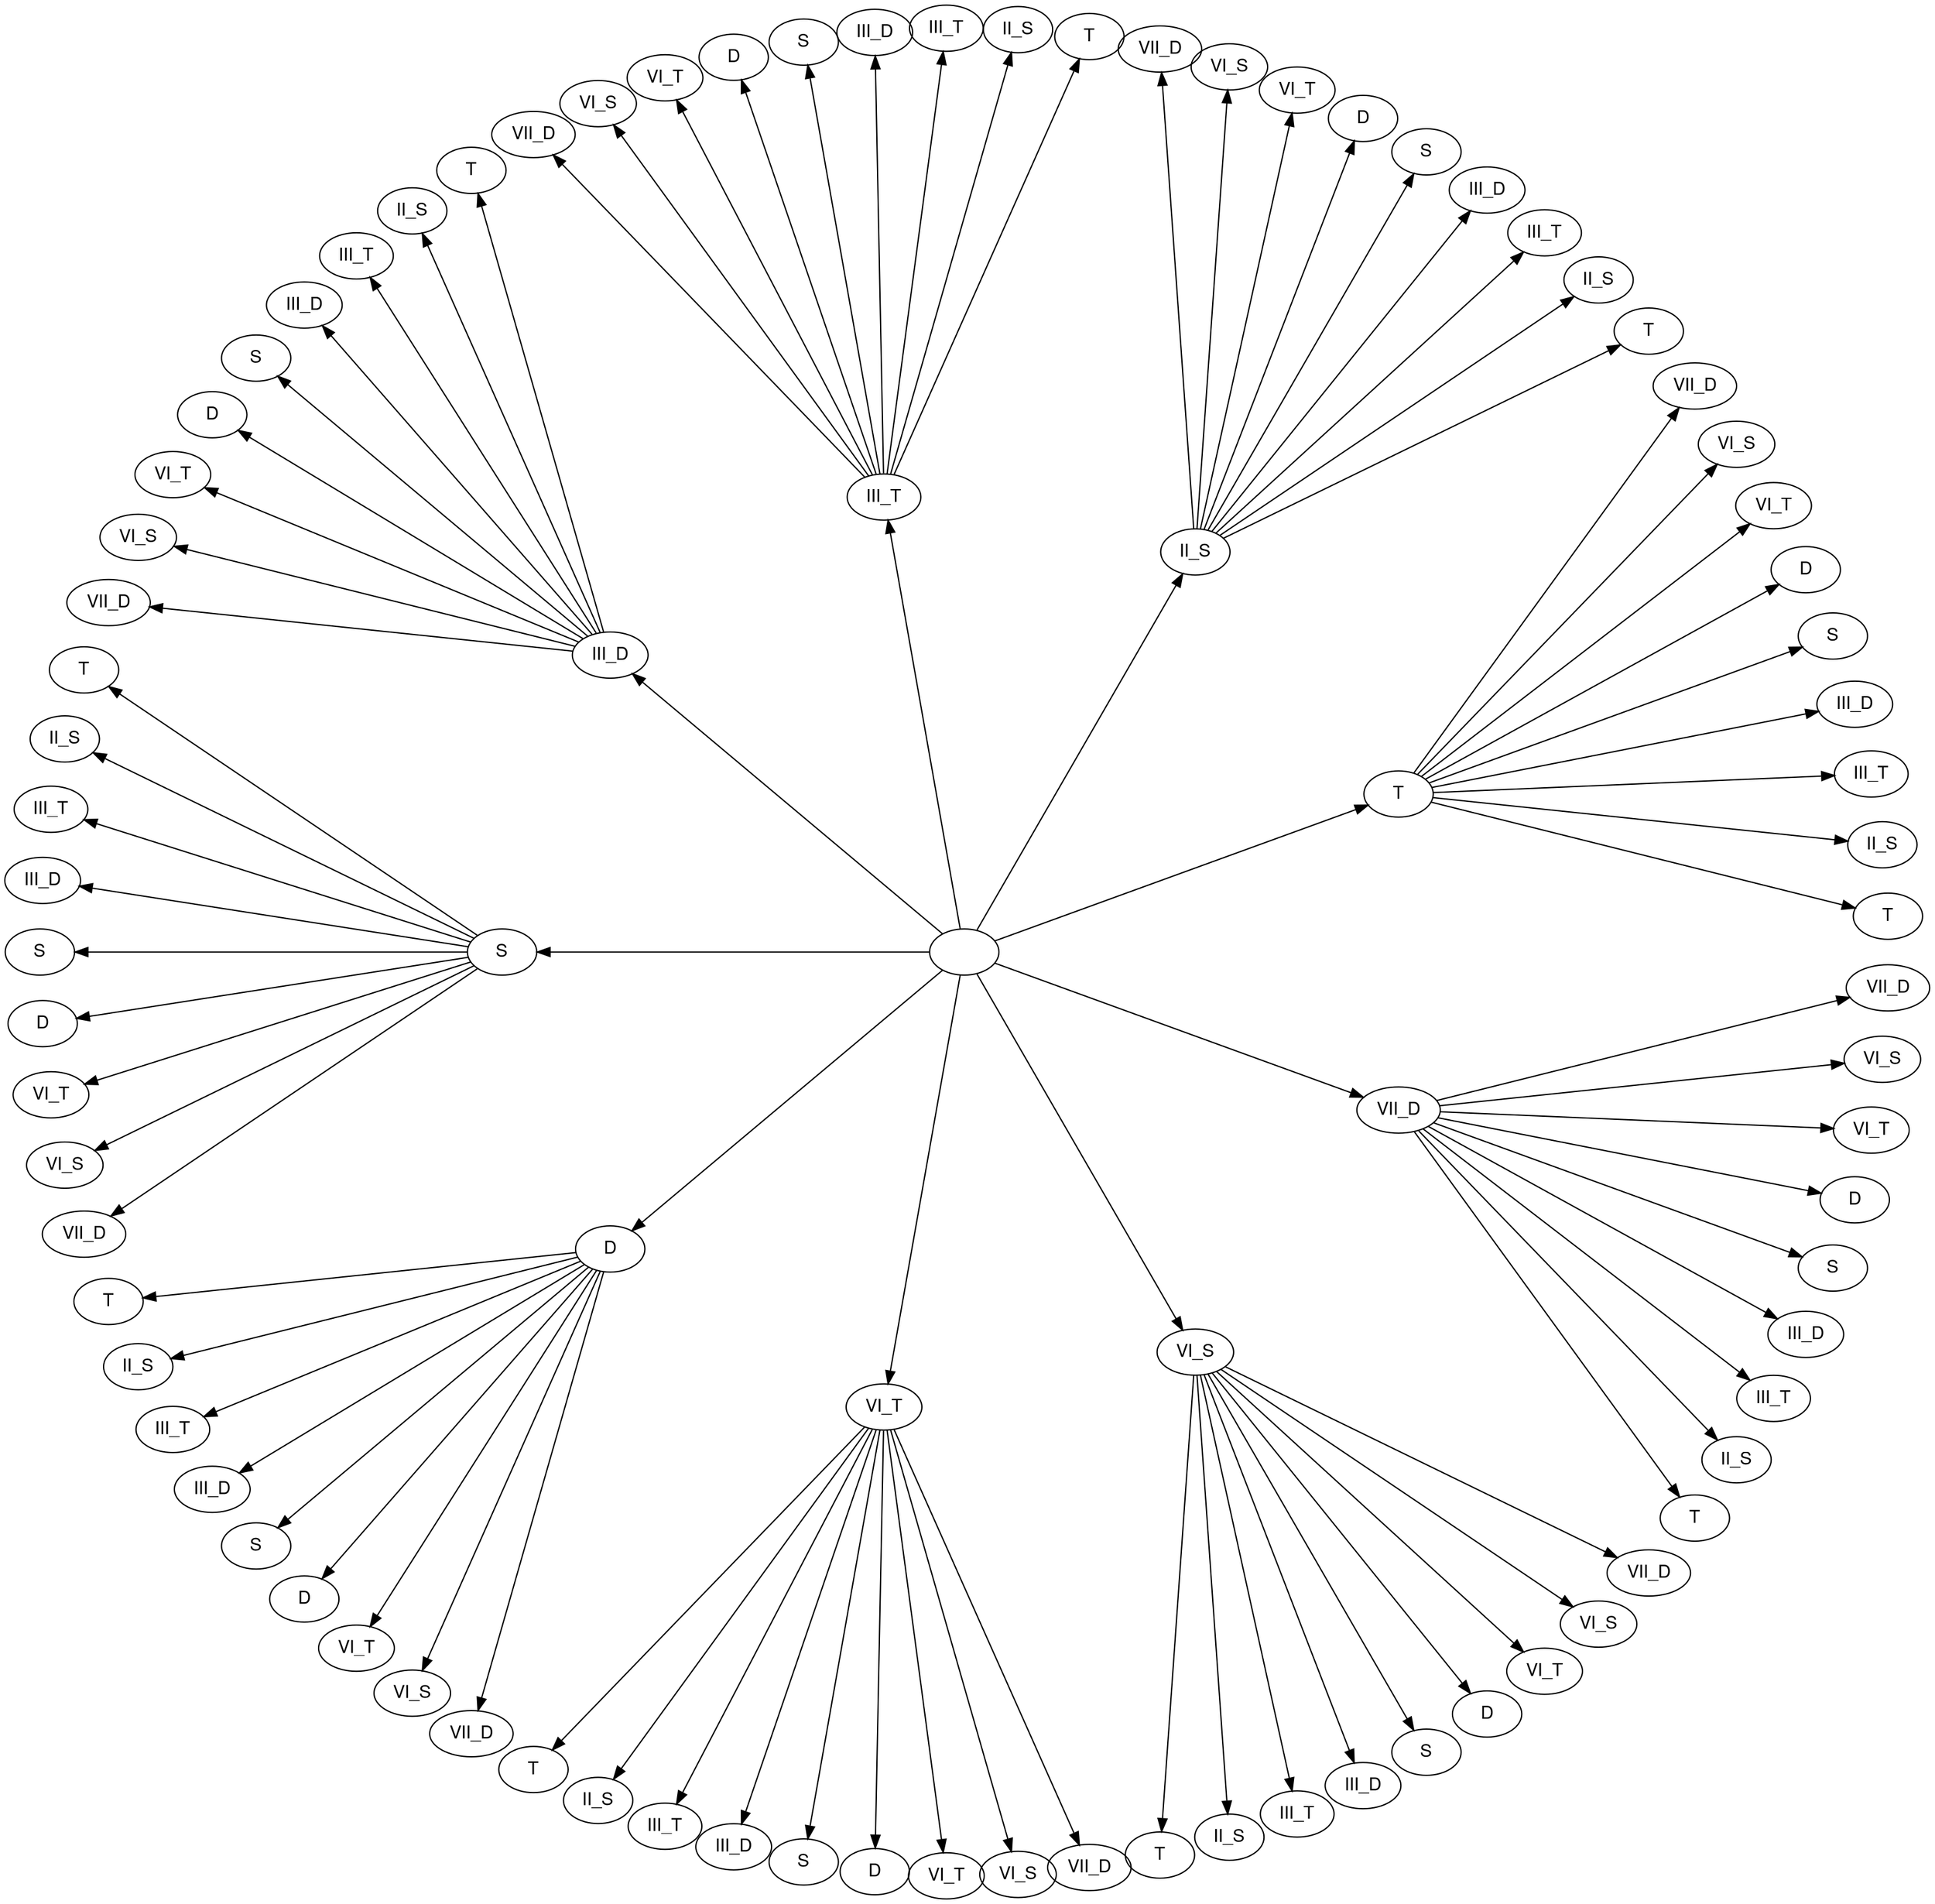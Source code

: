 
digraph regexp {
  layout=twopi
  ranksep=5;
  ratio=auto;
  fontname="Helvetica,Arial,sans-serif"
  node [fontname="Helvetica,Arial,sans-serif"]
  edge [fontname="Helvetica,Arial,sans-serif"]
  sr [label=""]
  sr -> _T ;sr -> _II_S ;sr -> _III_T ;sr -> _III_D ;sr -> _S ;sr -> _D ;sr -> _VI_T ;sr -> _VI_S ;sr -> _VII_D ;  _T[label="T"];__TT [label="T"] ; _T -> __TT ; __II_ST [label="II_S"] ; _T -> __II_ST ; __III_TT [label="III_T"] ; _T -> __III_TT ; __III_DT [label="III_D"] ; _T -> __III_DT ; __ST [label="S"] ; _T -> __ST ; __DT [label="D"] ; _T -> __DT ; __VI_TT [label="VI_T"] ; _T -> __VI_TT ; __VI_ST [label="VI_S"] ; _T -> __VI_ST ; __VII_DT [label="VII_D"] ; _T -> __VII_DT ; _II_S[label="II_S"];__TII_S [label="T"] ; _II_S -> __TII_S ; __II_SII_S [label="II_S"] ; _II_S -> __II_SII_S ; __III_TII_S [label="III_T"] ; _II_S -> __III_TII_S ; __III_DII_S [label="III_D"] ; _II_S -> __III_DII_S ; __SII_S [label="S"] ; _II_S -> __SII_S ; __DII_S [label="D"] ; _II_S -> __DII_S ; __VI_TII_S [label="VI_T"] ; _II_S -> __VI_TII_S ; __VI_SII_S [label="VI_S"] ; _II_S -> __VI_SII_S ; __VII_DII_S [label="VII_D"] ; _II_S -> __VII_DII_S ; _III_T[label="III_T"];__TIII_T [label="T"] ; _III_T -> __TIII_T ; __II_SIII_T [label="II_S"] ; _III_T -> __II_SIII_T ; __III_TIII_T [label="III_T"] ; _III_T -> __III_TIII_T ; __III_DIII_T [label="III_D"] ; _III_T -> __III_DIII_T ; __SIII_T [label="S"] ; _III_T -> __SIII_T ; __DIII_T [label="D"] ; _III_T -> __DIII_T ; __VI_TIII_T [label="VI_T"] ; _III_T -> __VI_TIII_T ; __VI_SIII_T [label="VI_S"] ; _III_T -> __VI_SIII_T ; __VII_DIII_T [label="VII_D"] ; _III_T -> __VII_DIII_T ; _III_D[label="III_D"];__TIII_D [label="T"] ; _III_D -> __TIII_D ; __II_SIII_D [label="II_S"] ; _III_D -> __II_SIII_D ; __III_TIII_D [label="III_T"] ; _III_D -> __III_TIII_D ; __III_DIII_D [label="III_D"] ; _III_D -> __III_DIII_D ; __SIII_D [label="S"] ; _III_D -> __SIII_D ; __DIII_D [label="D"] ; _III_D -> __DIII_D ; __VI_TIII_D [label="VI_T"] ; _III_D -> __VI_TIII_D ; __VI_SIII_D [label="VI_S"] ; _III_D -> __VI_SIII_D ; __VII_DIII_D [label="VII_D"] ; _III_D -> __VII_DIII_D ; _S[label="S"];__TS [label="T"] ; _S -> __TS ; __II_SS [label="II_S"] ; _S -> __II_SS ; __III_TS [label="III_T"] ; _S -> __III_TS ; __III_DS [label="III_D"] ; _S -> __III_DS ; __SS [label="S"] ; _S -> __SS ; __DS [label="D"] ; _S -> __DS ; __VI_TS [label="VI_T"] ; _S -> __VI_TS ; __VI_SS [label="VI_S"] ; _S -> __VI_SS ; __VII_DS [label="VII_D"] ; _S -> __VII_DS ; _D[label="D"];__TD [label="T"] ; _D -> __TD ; __II_SD [label="II_S"] ; _D -> __II_SD ; __III_TD [label="III_T"] ; _D -> __III_TD ; __III_DD [label="III_D"] ; _D -> __III_DD ; __SD [label="S"] ; _D -> __SD ; __DD [label="D"] ; _D -> __DD ; __VI_TD [label="VI_T"] ; _D -> __VI_TD ; __VI_SD [label="VI_S"] ; _D -> __VI_SD ; __VII_DD [label="VII_D"] ; _D -> __VII_DD ; _VI_T[label="VI_T"];__TVI_T [label="T"] ; _VI_T -> __TVI_T ; __II_SVI_T [label="II_S"] ; _VI_T -> __II_SVI_T ; __III_TVI_T [label="III_T"] ; _VI_T -> __III_TVI_T ; __III_DVI_T [label="III_D"] ; _VI_T -> __III_DVI_T ; __SVI_T [label="S"] ; _VI_T -> __SVI_T ; __DVI_T [label="D"] ; _VI_T -> __DVI_T ; __VI_TVI_T [label="VI_T"] ; _VI_T -> __VI_TVI_T ; __VI_SVI_T [label="VI_S"] ; _VI_T -> __VI_SVI_T ; __VII_DVI_T [label="VII_D"] ; _VI_T -> __VII_DVI_T ; _VI_S[label="VI_S"];__TVI_S [label="T"] ; _VI_S -> __TVI_S ; __II_SVI_S [label="II_S"] ; _VI_S -> __II_SVI_S ; __III_TVI_S [label="III_T"] ; _VI_S -> __III_TVI_S ; __III_DVI_S [label="III_D"] ; _VI_S -> __III_DVI_S ; __SVI_S [label="S"] ; _VI_S -> __SVI_S ; __DVI_S [label="D"] ; _VI_S -> __DVI_S ; __VI_TVI_S [label="VI_T"] ; _VI_S -> __VI_TVI_S ; __VI_SVI_S [label="VI_S"] ; _VI_S -> __VI_SVI_S ; __VII_DVI_S [label="VII_D"] ; _VI_S -> __VII_DVI_S ; _VII_D[label="VII_D"];__TVII_D [label="T"] ; _VII_D -> __TVII_D ; __II_SVII_D [label="II_S"] ; _VII_D -> __II_SVII_D ; __III_TVII_D [label="III_T"] ; _VII_D -> __III_TVII_D ; __III_DVII_D [label="III_D"] ; _VII_D -> __III_DVII_D ; __SVII_D [label="S"] ; _VII_D -> __SVII_D ; __DVII_D [label="D"] ; _VII_D -> __DVII_D ; __VI_TVII_D [label="VI_T"] ; _VII_D -> __VI_TVII_D ; __VI_SVII_D [label="VI_S"] ; _VII_D -> __VI_SVII_D ; __VII_DVII_D [label="VII_D"] ; _VII_D -> __VII_DVII_D ; }
